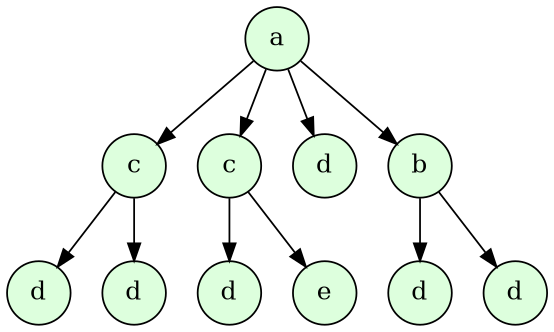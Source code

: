 digraph G{
	bgcolor="#ffffff00";
	size="3.7";
	
	node[shape=square,style=filled,fillcolor="#ddffdd"]
	node[shape=circle,style=filled,fillcolor="#ddeeff"]
	node[shape=circle,style=filled,fillcolor="#ddffdd"]
	c1[label=c];c2[label=c]
	d1[label=d];d2[label=d];d3[label=d];d4[label=d]
	e1[label=d];e2[label=d];e3[label=e]

	a->b; a->c1; a->c2; a->e1;
	b->d1; b->d2;
	c1->d3; c1->e2;
	c2->d4; c2->e3;
}


